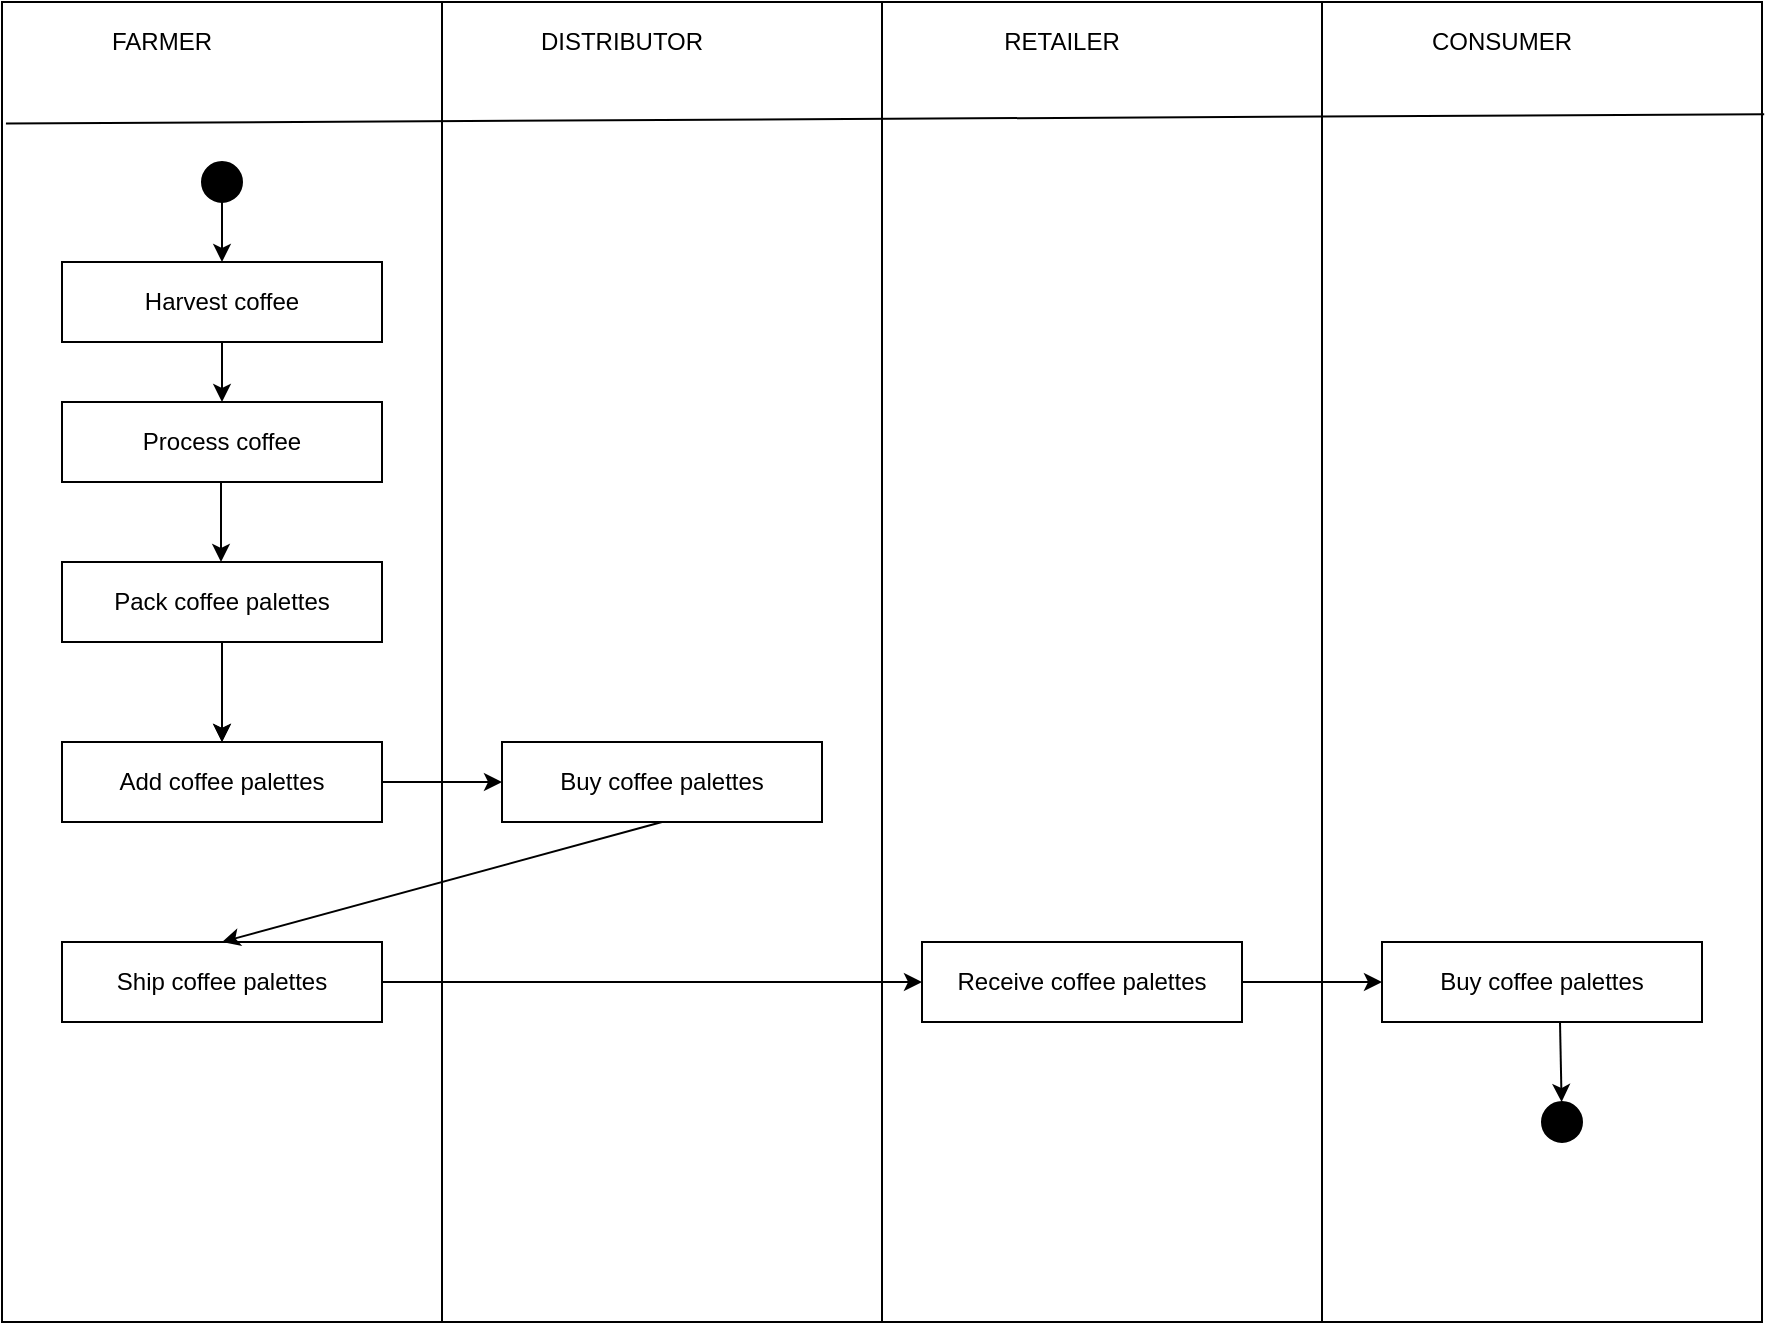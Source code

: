 <mxfile version="12.9.8" type="device"><diagram id="BX_rwAtC5TLbx5_4ISwi" name="Page-1"><mxGraphModel dx="1422" dy="791" grid="1" gridSize="10" guides="1" tooltips="1" connect="1" arrows="1" fold="1" page="1" pageScale="1" pageWidth="827" pageHeight="1169" math="0" shadow="0"><root><mxCell id="0"/><mxCell id="1" parent="0"/><mxCell id="POdLdK1PEvMvQevIIbtT-2" value="" style="rounded=0;whiteSpace=wrap;html=1;" parent="1" vertex="1"><mxGeometry x="20" y="40" width="220" height="660" as="geometry"/></mxCell><mxCell id="POdLdK1PEvMvQevIIbtT-6" value="" style="rounded=0;whiteSpace=wrap;html=1;" parent="1" vertex="1"><mxGeometry x="240" y="40" width="220" height="660" as="geometry"/></mxCell><mxCell id="POdLdK1PEvMvQevIIbtT-7" value="" style="rounded=0;whiteSpace=wrap;html=1;" parent="1" vertex="1"><mxGeometry x="460" y="40" width="220" height="660" as="geometry"/></mxCell><mxCell id="POdLdK1PEvMvQevIIbtT-8" value="" style="rounded=0;whiteSpace=wrap;html=1;" parent="1" vertex="1"><mxGeometry x="680" y="40" width="220" height="660" as="geometry"/></mxCell><mxCell id="POdLdK1PEvMvQevIIbtT-9" value="FARMER" style="text;html=1;strokeColor=none;fillColor=none;align=center;verticalAlign=middle;whiteSpace=wrap;rounded=0;" parent="1" vertex="1"><mxGeometry x="80" y="50" width="40" height="20" as="geometry"/></mxCell><mxCell id="POdLdK1PEvMvQevIIbtT-10" value="DISTRIBUTOR" style="text;html=1;strokeColor=none;fillColor=none;align=center;verticalAlign=middle;whiteSpace=wrap;rounded=0;" parent="1" vertex="1"><mxGeometry x="310" y="50" width="40" height="20" as="geometry"/></mxCell><mxCell id="POdLdK1PEvMvQevIIbtT-12" value="RETAILER" style="text;html=1;strokeColor=none;fillColor=none;align=center;verticalAlign=middle;whiteSpace=wrap;rounded=0;" parent="1" vertex="1"><mxGeometry x="530" y="50" width="40" height="20" as="geometry"/></mxCell><mxCell id="POdLdK1PEvMvQevIIbtT-13" value="CONSUMER" style="text;html=1;strokeColor=none;fillColor=none;align=center;verticalAlign=middle;whiteSpace=wrap;rounded=0;" parent="1" vertex="1"><mxGeometry x="750" y="50" width="40" height="20" as="geometry"/></mxCell><mxCell id="POdLdK1PEvMvQevIIbtT-18" value="" style="endArrow=none;html=1;exitX=0.009;exitY=0.092;exitDx=0;exitDy=0;exitPerimeter=0;entryX=1.005;entryY=0.085;entryDx=0;entryDy=0;entryPerimeter=0;" parent="1" source="POdLdK1PEvMvQevIIbtT-2" target="POdLdK1PEvMvQevIIbtT-8" edge="1"><mxGeometry width="50" height="50" relative="1" as="geometry"><mxPoint x="60" y="150" as="sourcePoint"/><mxPoint x="110" y="100" as="targetPoint"/></mxGeometry></mxCell><mxCell id="POdLdK1PEvMvQevIIbtT-19" value="Harvest coffee" style="rounded=0;whiteSpace=wrap;html=1;" parent="1" vertex="1"><mxGeometry x="50" y="170" width="160" height="40" as="geometry"/></mxCell><mxCell id="POdLdK1PEvMvQevIIbtT-20" value="Process coffee" style="rounded=0;whiteSpace=wrap;html=1;" parent="1" vertex="1"><mxGeometry x="50" y="240" width="160" height="40" as="geometry"/></mxCell><mxCell id="1koI8XWVsEByuwnO6jrT-3" value="" style="edgeStyle=orthogonalEdgeStyle;rounded=0;orthogonalLoop=1;jettySize=auto;html=1;" edge="1" parent="1" source="POdLdK1PEvMvQevIIbtT-21" target="POdLdK1PEvMvQevIIbtT-22"><mxGeometry relative="1" as="geometry"/></mxCell><mxCell id="POdLdK1PEvMvQevIIbtT-21" value="Pack coffee palettes" style="rounded=0;whiteSpace=wrap;html=1;" parent="1" vertex="1"><mxGeometry x="50" y="320" width="160" height="40" as="geometry"/></mxCell><mxCell id="POdLdK1PEvMvQevIIbtT-22" value="Add coffee palettes" style="rounded=0;whiteSpace=wrap;html=1;" parent="1" vertex="1"><mxGeometry x="50" y="410" width="160" height="40" as="geometry"/></mxCell><mxCell id="POdLdK1PEvMvQevIIbtT-23" value="Buy coffee palettes" style="rounded=0;whiteSpace=wrap;html=1;" parent="1" vertex="1"><mxGeometry x="270" y="410" width="160" height="40" as="geometry"/></mxCell><mxCell id="POdLdK1PEvMvQevIIbtT-24" value="" style="endArrow=classic;html=1;entryX=0.5;entryY=0;entryDx=0;entryDy=0;" parent="1" target="POdLdK1PEvMvQevIIbtT-20" edge="1"><mxGeometry width="50" height="50" relative="1" as="geometry"><mxPoint x="130" y="210" as="sourcePoint"/><mxPoint x="180" y="120" as="targetPoint"/></mxGeometry></mxCell><mxCell id="POdLdK1PEvMvQevIIbtT-25" value="" style="endArrow=classic;html=1;entryX=0.5;entryY=0;entryDx=0;entryDy=0;" parent="1" edge="1"><mxGeometry width="50" height="50" relative="1" as="geometry"><mxPoint x="129.5" y="280" as="sourcePoint"/><mxPoint x="129.5" y="320" as="targetPoint"/></mxGeometry></mxCell><mxCell id="POdLdK1PEvMvQevIIbtT-26" value="" style="endArrow=classic;html=1;entryX=0.5;entryY=0;entryDx=0;entryDy=0;" parent="1" edge="1" target="POdLdK1PEvMvQevIIbtT-22"><mxGeometry width="50" height="50" relative="1" as="geometry"><mxPoint x="130" y="360" as="sourcePoint"/><mxPoint x="129.5" y="370" as="targetPoint"/></mxGeometry></mxCell><mxCell id="POdLdK1PEvMvQevIIbtT-27" value="" style="endArrow=classic;html=1;entryX=0;entryY=0.5;entryDx=0;entryDy=0;exitX=1;exitY=0.5;exitDx=0;exitDy=0;" parent="1" target="POdLdK1PEvMvQevIIbtT-23" edge="1" source="POdLdK1PEvMvQevIIbtT-22"><mxGeometry width="50" height="50" relative="1" as="geometry"><mxPoint x="210" y="390" as="sourcePoint"/><mxPoint x="260" y="345" as="targetPoint"/></mxGeometry></mxCell><mxCell id="POdLdK1PEvMvQevIIbtT-28" value="Ship coffee palettes" style="rounded=0;whiteSpace=wrap;html=1;" parent="1" vertex="1"><mxGeometry x="50" y="510" width="160" height="40" as="geometry"/></mxCell><mxCell id="POdLdK1PEvMvQevIIbtT-29" value="Receive coffee palettes" style="rounded=0;whiteSpace=wrap;html=1;" parent="1" vertex="1"><mxGeometry x="480" y="510" width="160" height="40" as="geometry"/></mxCell><mxCell id="POdLdK1PEvMvQevIIbtT-30" value="" style="endArrow=classic;html=1;entryX=0;entryY=0.5;entryDx=0;entryDy=0;exitX=1;exitY=0.5;exitDx=0;exitDy=0;" parent="1" target="POdLdK1PEvMvQevIIbtT-29" edge="1" source="POdLdK1PEvMvQevIIbtT-28"><mxGeometry width="50" height="50" relative="1" as="geometry"><mxPoint x="210" y="489.5" as="sourcePoint"/><mxPoint x="270" y="489.5" as="targetPoint"/></mxGeometry></mxCell><mxCell id="POdLdK1PEvMvQevIIbtT-31" value="Buy coffee palettes" style="rounded=0;whiteSpace=wrap;html=1;" parent="1" vertex="1"><mxGeometry x="710" y="510" width="160" height="40" as="geometry"/></mxCell><mxCell id="1koI8XWVsEByuwnO6jrT-1" value="" style="endArrow=classic;html=1;exitX=1;exitY=0.5;exitDx=0;exitDy=0;entryX=0;entryY=0.5;entryDx=0;entryDy=0;" edge="1" parent="1" source="POdLdK1PEvMvQevIIbtT-29" target="POdLdK1PEvMvQevIIbtT-31"><mxGeometry width="50" height="50" relative="1" as="geometry"><mxPoint x="450" y="430" as="sourcePoint"/><mxPoint x="500" y="380" as="targetPoint"/></mxGeometry></mxCell><mxCell id="1koI8XWVsEByuwnO6jrT-2" value="" style="endArrow=classic;html=1;exitX=0.5;exitY=1;exitDx=0;exitDy=0;entryX=0.5;entryY=0;entryDx=0;entryDy=0;" edge="1" parent="1" source="POdLdK1PEvMvQevIIbtT-23" target="POdLdK1PEvMvQevIIbtT-28"><mxGeometry width="50" height="50" relative="1" as="geometry"><mxPoint x="450" y="430" as="sourcePoint"/><mxPoint x="500" y="380" as="targetPoint"/></mxGeometry></mxCell><mxCell id="1koI8XWVsEByuwnO6jrT-4" value="" style="endArrow=classic;html=1;entryX=0.5;entryY=0;entryDx=0;entryDy=0;exitX=0.5;exitY=1;exitDx=0;exitDy=0;exitPerimeter=0;" edge="1" parent="1" source="1koI8XWVsEByuwnO6jrT-5" target="POdLdK1PEvMvQevIIbtT-19"><mxGeometry width="50" height="50" relative="1" as="geometry"><mxPoint x="70" y="430" as="sourcePoint"/><mxPoint x="120" y="380" as="targetPoint"/></mxGeometry></mxCell><mxCell id="1koI8XWVsEByuwnO6jrT-5" value="" style="verticalLabelPosition=bottom;verticalAlign=top;html=1;shape=mxgraph.flowchart.on-page_reference;fillColor=#000000;" vertex="1" parent="1"><mxGeometry x="120" y="120" width="20" height="20" as="geometry"/></mxCell><mxCell id="1koI8XWVsEByuwnO6jrT-6" value="" style="verticalLabelPosition=bottom;verticalAlign=top;html=1;shape=mxgraph.flowchart.on-page_reference;fillColor=#000000;" vertex="1" parent="1"><mxGeometry x="790" y="590" width="20" height="20" as="geometry"/></mxCell><mxCell id="1koI8XWVsEByuwnO6jrT-7" value="" style="endArrow=classic;html=1;" edge="1" parent="1" target="1koI8XWVsEByuwnO6jrT-6"><mxGeometry width="50" height="50" relative="1" as="geometry"><mxPoint x="799" y="550" as="sourcePoint"/><mxPoint x="520" y="380" as="targetPoint"/></mxGeometry></mxCell></root></mxGraphModel></diagram></mxfile>